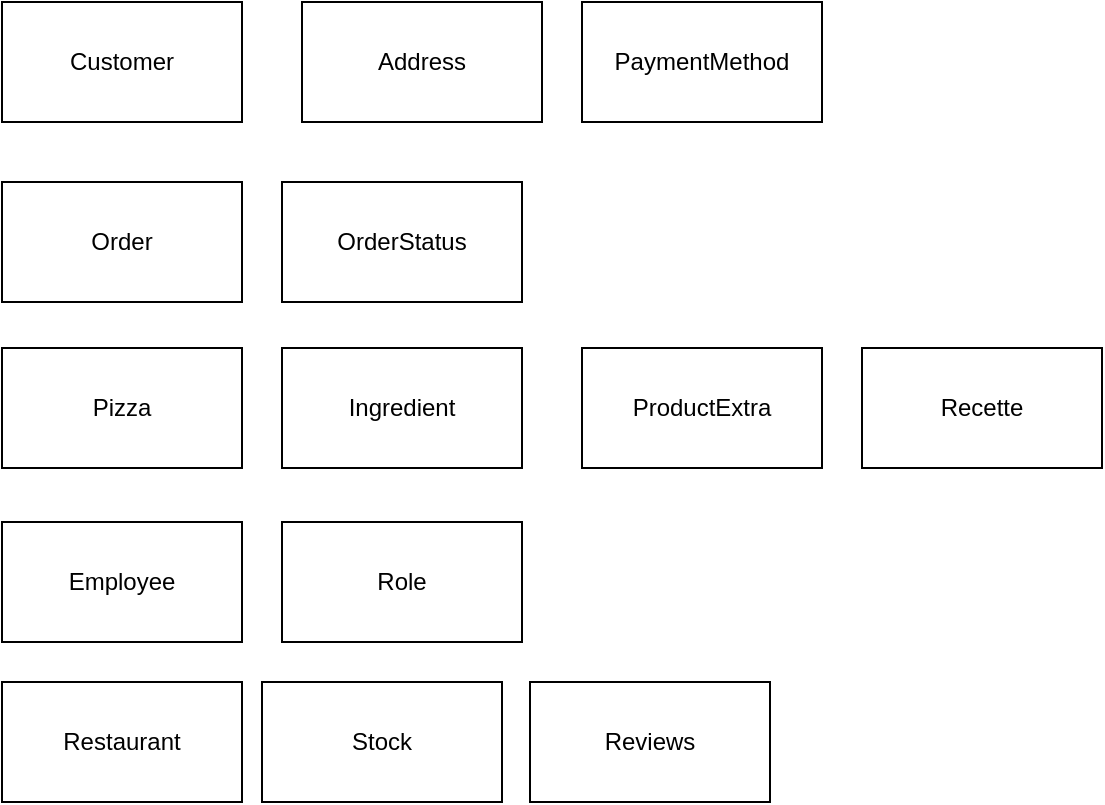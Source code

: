 <mxfile version="13.7.9" type="device"><diagram id="C5RBs43oDa-KdzZeNtuy" name="Page-1"><mxGraphModel dx="1186" dy="725" grid="1" gridSize="10" guides="1" tooltips="1" connect="1" arrows="1" fold="1" page="1" pageScale="1" pageWidth="827" pageHeight="1169" math="0" shadow="0"><root><mxCell id="WIyWlLk6GJQsqaUBKTNV-0"/><mxCell id="WIyWlLk6GJQsqaUBKTNV-1" parent="WIyWlLk6GJQsqaUBKTNV-0"/><mxCell id="MqJ2paSYURDr6kIqOZ7u-0" value="Customer" style="rounded=0;whiteSpace=wrap;html=1;" vertex="1" parent="WIyWlLk6GJQsqaUBKTNV-1"><mxGeometry x="90" y="40" width="120" height="60" as="geometry"/></mxCell><mxCell id="MqJ2paSYURDr6kIqOZ7u-1" value="Pizza" style="rounded=0;whiteSpace=wrap;html=1;" vertex="1" parent="WIyWlLk6GJQsqaUBKTNV-1"><mxGeometry x="90" y="213" width="120" height="60" as="geometry"/></mxCell><mxCell id="MqJ2paSYURDr6kIqOZ7u-2" value="Address" style="rounded=0;whiteSpace=wrap;html=1;" vertex="1" parent="WIyWlLk6GJQsqaUBKTNV-1"><mxGeometry x="240" y="40" width="120" height="60" as="geometry"/></mxCell><mxCell id="MqJ2paSYURDr6kIqOZ7u-3" value="Restaurant&lt;br&gt;" style="rounded=0;whiteSpace=wrap;html=1;" vertex="1" parent="WIyWlLk6GJQsqaUBKTNV-1"><mxGeometry x="90" y="380" width="120" height="60" as="geometry"/></mxCell><mxCell id="MqJ2paSYURDr6kIqOZ7u-4" value="ProductExtra" style="rounded=0;whiteSpace=wrap;html=1;" vertex="1" parent="WIyWlLk6GJQsqaUBKTNV-1"><mxGeometry x="380" y="213" width="120" height="60" as="geometry"/></mxCell><mxCell id="MqJ2paSYURDr6kIqOZ7u-5" value="Order" style="rounded=0;whiteSpace=wrap;html=1;" vertex="1" parent="WIyWlLk6GJQsqaUBKTNV-1"><mxGeometry x="90" y="130" width="120" height="60" as="geometry"/></mxCell><mxCell id="MqJ2paSYURDr6kIqOZ7u-6" value="OrderStatus" style="rounded=0;whiteSpace=wrap;html=1;" vertex="1" parent="WIyWlLk6GJQsqaUBKTNV-1"><mxGeometry x="230" y="130" width="120" height="60" as="geometry"/></mxCell><mxCell id="MqJ2paSYURDr6kIqOZ7u-7" value="Role" style="rounded=0;whiteSpace=wrap;html=1;" vertex="1" parent="WIyWlLk6GJQsqaUBKTNV-1"><mxGeometry x="230" y="300" width="120" height="60" as="geometry"/></mxCell><mxCell id="MqJ2paSYURDr6kIqOZ7u-8" value="Ingredient" style="rounded=0;whiteSpace=wrap;html=1;" vertex="1" parent="WIyWlLk6GJQsqaUBKTNV-1"><mxGeometry x="230" y="213" width="120" height="60" as="geometry"/></mxCell><mxCell id="MqJ2paSYURDr6kIqOZ7u-9" value="Employee" style="rounded=0;whiteSpace=wrap;html=1;" vertex="1" parent="WIyWlLk6GJQsqaUBKTNV-1"><mxGeometry x="90" y="300" width="120" height="60" as="geometry"/></mxCell><mxCell id="MqJ2paSYURDr6kIqOZ7u-10" value="PaymentMethod" style="rounded=0;whiteSpace=wrap;html=1;" vertex="1" parent="WIyWlLk6GJQsqaUBKTNV-1"><mxGeometry x="380" y="40" width="120" height="60" as="geometry"/></mxCell><mxCell id="MqJ2paSYURDr6kIqOZ7u-11" value="Reviews" style="rounded=0;whiteSpace=wrap;html=1;" vertex="1" parent="WIyWlLk6GJQsqaUBKTNV-1"><mxGeometry x="354" y="380" width="120" height="60" as="geometry"/></mxCell><mxCell id="MqJ2paSYURDr6kIqOZ7u-12" value="Recette" style="rounded=0;whiteSpace=wrap;html=1;" vertex="1" parent="WIyWlLk6GJQsqaUBKTNV-1"><mxGeometry x="520" y="213" width="120" height="60" as="geometry"/></mxCell><mxCell id="MqJ2paSYURDr6kIqOZ7u-13" value="Stock" style="rounded=0;whiteSpace=wrap;html=1;" vertex="1" parent="WIyWlLk6GJQsqaUBKTNV-1"><mxGeometry x="220" y="380" width="120" height="60" as="geometry"/></mxCell></root></mxGraphModel></diagram></mxfile>